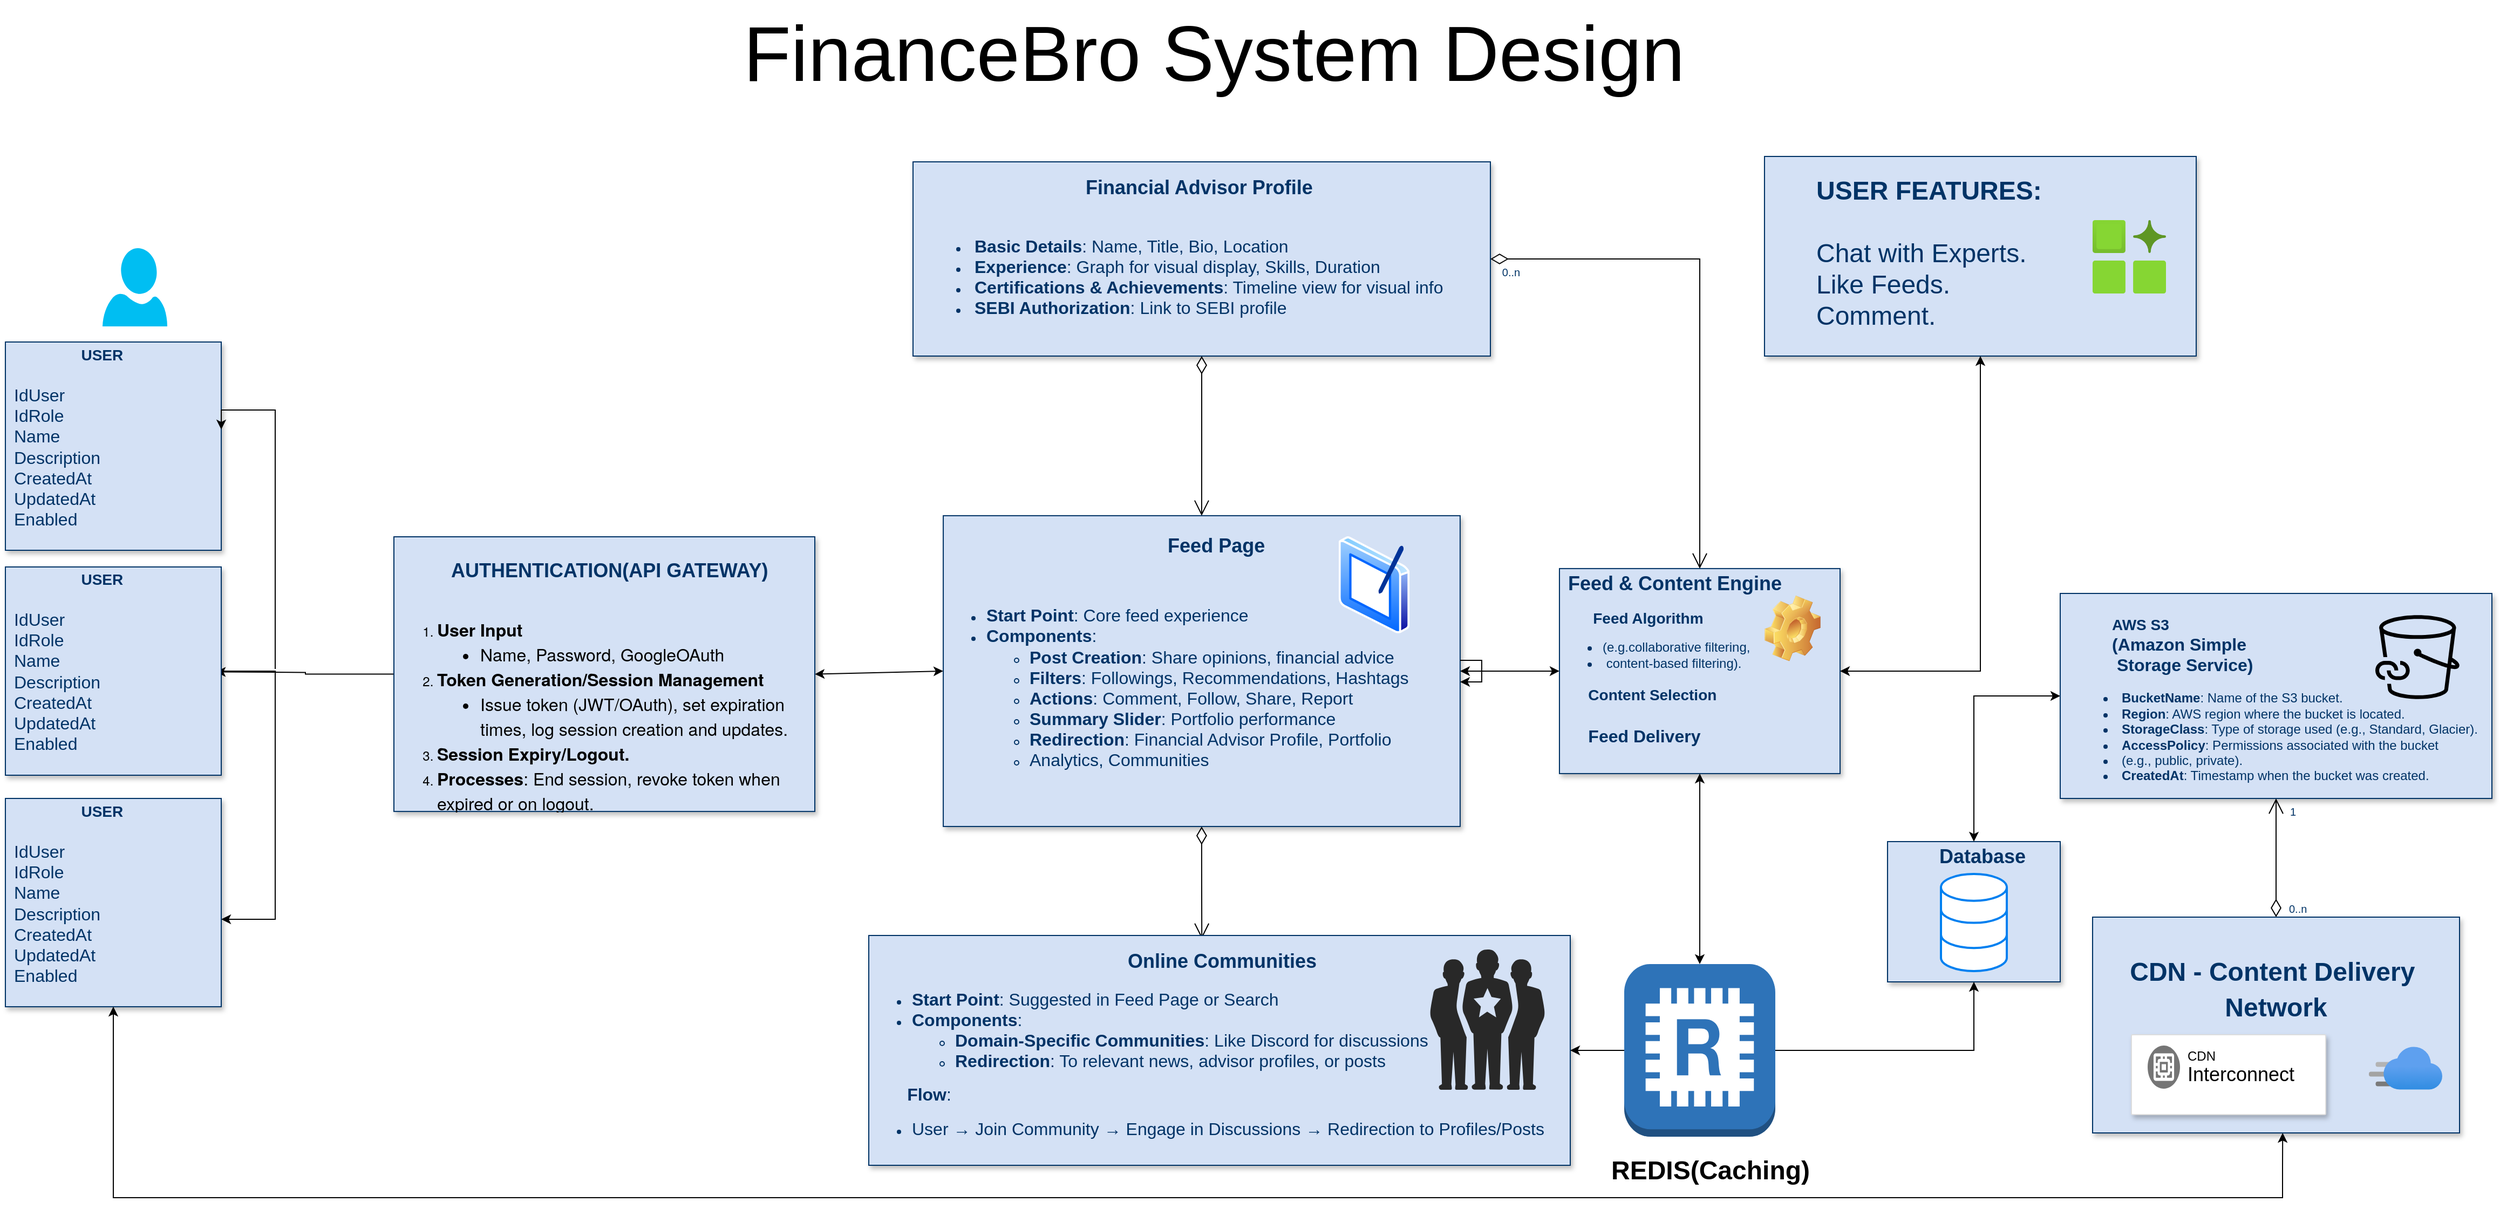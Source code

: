 <mxfile version="24.7.16">
  <diagram name="Page-1" id="efa7a0a1-bf9b-a30e-e6df-94a7791c09e9">
    <mxGraphModel dx="3219" dy="1167" grid="1" gridSize="10" guides="1" tooltips="1" connect="1" arrows="1" fold="1" page="1" pageScale="1" pageWidth="826" pageHeight="1169" background="#FFFFFF" math="0" shadow="0">
      <root>
        <mxCell id="0" />
        <mxCell id="1" parent="0" />
        <mxCell id="23" value="&lt;p style=&quot;margin: 0px; margin-top: 4px; text-align: center; text-decoration: underline;&quot;&gt;&lt;/p&gt;&lt;h3&gt;&lt;strong&gt;&lt;font style=&quot;font-size: 18px;&quot;&gt;&lt;span style=&quot;white-space: pre;&quot;&gt;&#x9;&lt;/span&gt;&lt;span style=&quot;white-space: pre;&quot;&gt;&#x9;&lt;/span&gt;&lt;span style=&quot;white-space: pre;&quot;&gt;&#x9;&lt;/span&gt;&lt;span style=&quot;white-space: pre;&quot;&gt;&#x9;&lt;/span&gt;Financial Advisor Profile&lt;/font&gt;&lt;/strong&gt;&lt;/h3&gt;&lt;p style=&quot;margin: 0px; margin-left: 8px;&quot;&gt;&lt;font size=&quot;3&quot;&gt;&lt;span style=&quot;white-space: pre;&quot;&gt;&#x9;&lt;/span&gt;&lt;br&gt;&lt;/font&gt;&lt;/p&gt;&lt;blockquote style=&quot;margin: 0 0 0 40px; border: none; padding: 0px;&quot;&gt;&lt;li&gt;&lt;font size=&quot;3&quot; style=&quot;&quot;&gt;&lt;strong style=&quot;&quot;&gt;Basic Details&lt;/strong&gt;: Name, Title, Bio, Location&lt;/font&gt;&lt;/li&gt;&lt;li&gt;&lt;font size=&quot;3&quot;&gt;&lt;strong&gt;Experience&lt;/strong&gt;: Graph for visual display, Skills, Duration&lt;/font&gt;&lt;/li&gt;&lt;li&gt;&lt;font size=&quot;3&quot;&gt;&lt;strong&gt;Certifications &amp;amp; Achievements&lt;/strong&gt;: Timeline view for visual info&lt;/font&gt;&lt;/li&gt;&lt;li&gt;&lt;font size=&quot;3&quot;&gt;&lt;strong&gt;SEBI Authorization&lt;/strong&gt;: Link to SEBI profile&lt;/font&gt;&lt;/li&gt;&lt;/blockquote&gt;" style="verticalAlign=top;align=left;overflow=fill;fontSize=12;fontFamily=Helvetica;html=1;strokeColor=#003366;shadow=1;fillColor=#D4E1F5;fontColor=#003366;movable=0;resizable=0;rotatable=0;deletable=0;editable=0;locked=1;connectable=0;" parent="1" vertex="1">
          <mxGeometry x="291" y="160" width="535" height="180" as="geometry" />
        </mxCell>
        <mxCell id="oC0wFiGyRF026IoA_8Jc-117" value="" style="edgeStyle=orthogonalEdgeStyle;rounded=0;orthogonalLoop=1;jettySize=auto;html=1;" edge="1" parent="1">
          <mxGeometry relative="1" as="geometry">
            <mxPoint x="-350" y="632" as="sourcePoint" />
            <mxPoint x="-350" y="862" as="targetPoint" />
            <Array as="points">
              <mxPoint x="-300" y="631.96" />
              <mxPoint x="-300" y="861.96" />
            </Array>
          </mxGeometry>
        </mxCell>
        <mxCell id="oC0wFiGyRF026IoA_8Jc-130" value="" style="edgeStyle=orthogonalEdgeStyle;rounded=0;orthogonalLoop=1;jettySize=auto;html=1;" edge="1" parent="1" source="28">
          <mxGeometry relative="1" as="geometry">
            <mxPoint x="-355" y="632.72" as="targetPoint" />
          </mxGeometry>
        </mxCell>
        <mxCell id="45" value="" style="endArrow=open;endSize=12;startArrow=diamondThin;startSize=14;startFill=0;edgeStyle=orthogonalEdgeStyle;rounded=0;entryX=0.5;entryY=0;entryDx=0;entryDy=0;" parent="1" source="23" target="22" edge="1">
          <mxGeometry x="519.36" y="180" as="geometry">
            <mxPoint x="519.36" y="180" as="sourcePoint" />
            <mxPoint x="1040" y="490" as="targetPoint" />
            <Array as="points">
              <mxPoint x="1020" y="250" />
            </Array>
          </mxGeometry>
        </mxCell>
        <mxCell id="46" value="0..n" style="resizable=0;align=left;verticalAlign=top;labelBackgroundColor=#ffffff;fontSize=10;strokeColor=#003366;shadow=1;fillColor=#D4E1F5;fontColor=#003366" parent="45" connectable="0" vertex="1">
          <mxGeometry x="-1" relative="1" as="geometry">
            <mxPoint x="8.92" as="offset" />
          </mxGeometry>
        </mxCell>
        <mxCell id="51" value="" style="endArrow=open;endSize=12;startArrow=diamondThin;startSize=14;startFill=0;edgeStyle=orthogonalEdgeStyle" parent="1" source="23" target="29" edge="1">
          <mxGeometry x="389.36" y="350" as="geometry">
            <mxPoint x="389.36" y="350" as="sourcePoint" />
            <mxPoint x="549.36" y="350" as="targetPoint" />
          </mxGeometry>
        </mxCell>
        <mxCell id="63" value="" style="endArrow=open;endSize=12;startArrow=diamondThin;startSize=14;startFill=0;edgeStyle=orthogonalEdgeStyle;" parent="1" source="29" edge="1">
          <mxGeometry x="479.36" y="790" as="geometry">
            <mxPoint x="560" y="780" as="sourcePoint" />
            <mxPoint x="558.6" y="880.0" as="targetPoint" />
            <Array as="points">
              <mxPoint x="559" y="820" />
              <mxPoint x="559" y="820" />
            </Array>
          </mxGeometry>
        </mxCell>
        <mxCell id="64" value="0..n" style="resizable=0;align=left;verticalAlign=top;labelBackgroundColor=#ffffff;fontSize=10;strokeColor=#003366;shadow=1;fillColor=#D4E1F5;fontColor=#003366" parent="63" connectable="0" vertex="1">
          <mxGeometry x="-1" relative="1" as="geometry">
            <mxPoint x="-30" y="-97.5" as="offset" />
          </mxGeometry>
        </mxCell>
        <mxCell id="81" value="" style="endArrow=open;endSize=12;startArrow=diamondThin;startSize=14;startFill=0;edgeStyle=orthogonalEdgeStyle;exitX=0.5;exitY=0;exitDx=0;exitDy=0;entryX=0.5;entryY=1;entryDx=0;entryDy=0;" parent="1" source="27" target="35" edge="1">
          <mxGeometry x="1119.36" y="540" as="geometry">
            <mxPoint x="1470" y="860" as="sourcePoint" />
            <mxPoint x="1460" y="90" as="targetPoint" />
            <Array as="points" />
          </mxGeometry>
        </mxCell>
        <mxCell id="82" value="0..n" style="resizable=0;align=left;verticalAlign=top;labelBackgroundColor=#ffffff;fontSize=10;strokeColor=#003366;shadow=1;fillColor=#D4E1F5;fontColor=#003366" parent="81" connectable="0" vertex="1">
          <mxGeometry x="-1" relative="1" as="geometry">
            <mxPoint x="10" y="-20" as="offset" />
          </mxGeometry>
        </mxCell>
        <mxCell id="83" value="1" style="resizable=0;align=right;verticalAlign=top;labelBackgroundColor=#ffffff;fontSize=10;strokeColor=#003366;shadow=1;fillColor=#D4E1F5;fontColor=#003366" parent="81" connectable="0" vertex="1">
          <mxGeometry x="1" relative="1" as="geometry">
            <mxPoint x="20" as="offset" />
          </mxGeometry>
        </mxCell>
        <mxCell id="oC0wFiGyRF026IoA_8Jc-119" value="&lt;p style=&quot;margin: 0px; margin-top: 4px; text-align: center; text-decoration: underline;&quot;&gt;&lt;/p&gt;&lt;p style=&quot;margin: 0px; margin-left: 8px;&quot;&gt;&lt;b&gt;&lt;font style=&quot;font-size: 14px;&quot;&gt;&amp;nbsp; &amp;nbsp; &amp;nbsp; &amp;nbsp; &amp;nbsp; &amp;nbsp; &amp;nbsp; &amp;nbsp; USER&lt;/font&gt;&lt;/b&gt;&lt;/p&gt;&lt;p style=&quot;margin: 0px; margin-left: 8px;&quot;&gt;&lt;font size=&quot;3&quot;&gt;&lt;br&gt;&lt;/font&gt;&lt;/p&gt;&lt;p style=&quot;margin: 0px; margin-left: 8px;&quot;&gt;&lt;font size=&quot;3&quot;&gt;IdUser&lt;/font&gt;&lt;/p&gt;&lt;p style=&quot;margin: 0px; margin-left: 8px;&quot;&gt;&lt;font size=&quot;3&quot;&gt;IdRole&lt;/font&gt;&lt;/p&gt;&lt;p style=&quot;margin: 0px; margin-left: 8px;&quot;&gt;&lt;font size=&quot;3&quot;&gt;Name&lt;/font&gt;&lt;/p&gt;&lt;p style=&quot;margin: 0px; margin-left: 8px;&quot;&gt;&lt;font size=&quot;3&quot;&gt;Description&lt;/font&gt;&lt;/p&gt;&lt;p style=&quot;margin: 0px; margin-left: 8px;&quot;&gt;&lt;font size=&quot;3&quot;&gt;CreatedAt&lt;/font&gt;&lt;/p&gt;&lt;p style=&quot;margin: 0px; margin-left: 8px;&quot;&gt;&lt;font size=&quot;3&quot;&gt;UpdatedAt&lt;/font&gt;&lt;/p&gt;&lt;p style=&quot;margin: 0px; margin-left: 8px;&quot;&gt;&lt;font size=&quot;3&quot;&gt;Enabled&lt;/font&gt;&lt;/p&gt;" style="verticalAlign=top;align=left;overflow=fill;fontSize=12;fontFamily=Helvetica;html=1;strokeColor=#003366;shadow=1;fillColor=#D4E1F5;fontColor=#003366;movable=0;resizable=0;rotatable=0;deletable=0;editable=0;locked=1;connectable=0;" vertex="1" parent="1">
          <mxGeometry x="-550" y="326.96" width="200" height="193.04" as="geometry" />
        </mxCell>
        <mxCell id="oC0wFiGyRF026IoA_8Jc-123" value="" style="edgeStyle=orthogonalEdgeStyle;rounded=0;orthogonalLoop=1;jettySize=auto;html=1;entryX=1;entryY=0.42;entryDx=0;entryDy=0;entryPerimeter=0;" edge="1" parent="1" target="oC0wFiGyRF026IoA_8Jc-119">
          <mxGeometry relative="1" as="geometry">
            <mxPoint x="-300" y="630" as="sourcePoint" />
            <mxPoint x="-250" y="390" as="targetPoint" />
            <Array as="points">
              <mxPoint x="-300" y="390" />
            </Array>
          </mxGeometry>
        </mxCell>
        <mxCell id="oC0wFiGyRF026IoA_8Jc-132" value="" style="verticalLabelPosition=bottom;html=1;verticalAlign=top;align=center;strokeColor=none;fillColor=#00BEF2;shape=mxgraph.azure.user;" vertex="1" parent="1">
          <mxGeometry x="-460" y="240" width="60" height="72.5" as="geometry" />
        </mxCell>
        <mxCell id="oC0wFiGyRF026IoA_8Jc-140" value="" style="shape=image;html=1;verticalAlign=top;verticalLabelPosition=bottom;labelBackgroundColor=#ffffff;imageAspect=0;aspect=fixed;image=https://cdn3.iconfinder.com/data/icons/fintech-icon/128/07_Email_Transfer-128.png" vertex="1" parent="1">
          <mxGeometry x="720" y="160" width="86" height="86" as="geometry" />
        </mxCell>
        <mxCell id="oC0wFiGyRF026IoA_8Jc-142" value="&lt;span style=&quot;font-size: 72px;&quot;&gt;FinanceBro System Design&lt;/span&gt;" style="text;html=1;align=center;verticalAlign=middle;whiteSpace=wrap;rounded=0;" vertex="1" parent="1">
          <mxGeometry x="130" y="10" width="880" height="100" as="geometry" />
        </mxCell>
        <mxCell id="oC0wFiGyRF026IoA_8Jc-146" value="&lt;p style=&quot;margin: 0px; margin-top: 4px; text-align: center; text-decoration: underline;&quot;&gt;&lt;/p&gt;&lt;p style=&quot;margin: 0px; margin-left: 8px;&quot;&gt;&lt;b&gt;&lt;font style=&quot;font-size: 14px;&quot;&gt;&amp;nbsp; &amp;nbsp; &amp;nbsp; &amp;nbsp; &amp;nbsp; &amp;nbsp; &amp;nbsp; &amp;nbsp; USER&lt;/font&gt;&lt;/b&gt;&lt;/p&gt;&lt;p style=&quot;margin: 0px; margin-left: 8px;&quot;&gt;&lt;font size=&quot;3&quot;&gt;&lt;br&gt;&lt;/font&gt;&lt;/p&gt;&lt;p style=&quot;margin: 0px; margin-left: 8px;&quot;&gt;&lt;font size=&quot;3&quot;&gt;IdUser&lt;/font&gt;&lt;/p&gt;&lt;p style=&quot;margin: 0px; margin-left: 8px;&quot;&gt;&lt;font size=&quot;3&quot;&gt;IdRole&lt;/font&gt;&lt;/p&gt;&lt;p style=&quot;margin: 0px; margin-left: 8px;&quot;&gt;&lt;font size=&quot;3&quot;&gt;Name&lt;/font&gt;&lt;/p&gt;&lt;p style=&quot;margin: 0px; margin-left: 8px;&quot;&gt;&lt;font size=&quot;3&quot;&gt;Description&lt;/font&gt;&lt;/p&gt;&lt;p style=&quot;margin: 0px; margin-left: 8px;&quot;&gt;&lt;font size=&quot;3&quot;&gt;CreatedAt&lt;/font&gt;&lt;/p&gt;&lt;p style=&quot;margin: 0px; margin-left: 8px;&quot;&gt;&lt;font size=&quot;3&quot;&gt;UpdatedAt&lt;/font&gt;&lt;/p&gt;&lt;p style=&quot;margin: 0px; margin-left: 8px;&quot;&gt;&lt;font size=&quot;3&quot;&gt;Enabled&lt;/font&gt;&lt;/p&gt;" style="verticalAlign=top;align=left;overflow=fill;fontSize=12;fontFamily=Helvetica;html=1;strokeColor=#003366;shadow=1;fillColor=#D4E1F5;fontColor=#003366;movable=0;resizable=0;rotatable=0;deletable=0;editable=0;locked=1;connectable=0;" vertex="1" parent="1">
          <mxGeometry x="-550" y="535.44" width="200" height="193.04" as="geometry" />
        </mxCell>
        <mxCell id="oC0wFiGyRF026IoA_8Jc-147" value="&lt;p style=&quot;margin: 0px; margin-top: 4px; text-align: center; text-decoration: underline;&quot;&gt;&lt;/p&gt;&lt;p style=&quot;margin: 0px; margin-left: 8px;&quot;&gt;&lt;b&gt;&lt;font style=&quot;font-size: 14px;&quot;&gt;&amp;nbsp; &amp;nbsp; &amp;nbsp; &amp;nbsp; &amp;nbsp; &amp;nbsp; &amp;nbsp; &amp;nbsp; USER&lt;/font&gt;&lt;/b&gt;&lt;/p&gt;&lt;p style=&quot;margin: 0px; margin-left: 8px;&quot;&gt;&lt;font size=&quot;3&quot;&gt;&lt;br&gt;&lt;/font&gt;&lt;/p&gt;&lt;p style=&quot;margin: 0px; margin-left: 8px;&quot;&gt;&lt;font size=&quot;3&quot;&gt;IdUser&lt;/font&gt;&lt;/p&gt;&lt;p style=&quot;margin: 0px; margin-left: 8px;&quot;&gt;&lt;font size=&quot;3&quot;&gt;IdRole&lt;/font&gt;&lt;/p&gt;&lt;p style=&quot;margin: 0px; margin-left: 8px;&quot;&gt;&lt;font size=&quot;3&quot;&gt;Name&lt;/font&gt;&lt;/p&gt;&lt;p style=&quot;margin: 0px; margin-left: 8px;&quot;&gt;&lt;font size=&quot;3&quot;&gt;Description&lt;/font&gt;&lt;/p&gt;&lt;p style=&quot;margin: 0px; margin-left: 8px;&quot;&gt;&lt;font size=&quot;3&quot;&gt;CreatedAt&lt;/font&gt;&lt;/p&gt;&lt;p style=&quot;margin: 0px; margin-left: 8px;&quot;&gt;&lt;font size=&quot;3&quot;&gt;UpdatedAt&lt;/font&gt;&lt;/p&gt;&lt;p style=&quot;margin: 0px; margin-left: 8px;&quot;&gt;&lt;font size=&quot;3&quot;&gt;Enabled&lt;/font&gt;&lt;/p&gt;" style="verticalAlign=top;align=left;overflow=fill;fontSize=12;fontFamily=Helvetica;html=1;strokeColor=#003366;shadow=1;fillColor=#D4E1F5;fontColor=#003366;movable=0;resizable=0;rotatable=0;deletable=0;editable=0;locked=1;connectable=0;" vertex="1" parent="1">
          <mxGeometry x="-550" y="750" width="200" height="193.04" as="geometry" />
        </mxCell>
        <mxCell id="oC0wFiGyRF026IoA_8Jc-149" value="" style="endArrow=classic;startArrow=classic;html=1;rounded=0;entryX=0.518;entryY=1;entryDx=0;entryDy=0;exitX=0.5;exitY=1;exitDx=0;exitDy=0;entryPerimeter=0;" edge="1" parent="1" source="oC0wFiGyRF026IoA_8Jc-147" target="27">
          <mxGeometry width="50" height="50" relative="1" as="geometry">
            <mxPoint x="430" y="670" as="sourcePoint" />
            <mxPoint x="1440" y="1150" as="targetPoint" />
            <Array as="points">
              <mxPoint x="-450" y="1120" />
              <mxPoint x="20" y="1120" />
              <mxPoint x="510" y="1120" />
              <mxPoint x="1460" y="1120" />
              <mxPoint x="1560" y="1120" />
              <mxPoint x="1560" y="1090" />
            </Array>
          </mxGeometry>
        </mxCell>
        <mxCell id="oC0wFiGyRF026IoA_8Jc-155" value="" style="group;movable=1;resizable=1;rotatable=1;deletable=1;editable=1;locked=0;connectable=1;" vertex="1" connectable="0" parent="1">
          <mxGeometry x="1194.0" y="790.0" width="160" height="130" as="geometry" />
        </mxCell>
        <mxCell id="30" value="&lt;p style=&quot;margin: 0px; margin-top: 4px; text-align: center; text-decoration: underline;&quot;&gt;&lt;/p&gt;&lt;p style=&quot;margin: 0px; margin-left: 8px;&quot;&gt;&lt;b&gt;&lt;font style=&quot;font-size: 18px;&quot;&gt;&lt;span style=&quot;white-space: pre;&quot;&gt;&#x9;&lt;/span&gt;Database&lt;/font&gt;&lt;/b&gt;&lt;/p&gt;&lt;p style=&quot;margin: 0px; margin-left: 8px;&quot;&gt;&lt;font size=&quot;3&quot;&gt;&lt;br&gt;&lt;/font&gt;&lt;/p&gt;" style="verticalAlign=top;align=left;overflow=fill;fontSize=12;fontFamily=Helvetica;html=1;strokeColor=#003366;shadow=1;fillColor=#D4E1F5;fontColor=#003366" parent="oC0wFiGyRF026IoA_8Jc-155" vertex="1">
          <mxGeometry width="160" height="130" as="geometry" />
        </mxCell>
        <mxCell id="oC0wFiGyRF026IoA_8Jc-154" value="" style="html=1;verticalLabelPosition=bottom;align=center;labelBackgroundColor=#ffffff;verticalAlign=top;strokeWidth=2;strokeColor=#0080F0;shadow=0;dashed=0;shape=mxgraph.ios7.icons.data;" vertex="1" parent="oC0wFiGyRF026IoA_8Jc-155">
          <mxGeometry x="49.5" y="30.0" width="61" height="90" as="geometry" />
        </mxCell>
        <mxCell id="oC0wFiGyRF026IoA_8Jc-159" value="" style="endArrow=classic;startArrow=classic;html=1;rounded=0;entryX=0;entryY=0.5;entryDx=0;entryDy=0;exitX=1;exitY=0.5;exitDx=0;exitDy=0;" edge="1" parent="1" source="29" target="22">
          <mxGeometry width="50" height="50" relative="1" as="geometry">
            <mxPoint x="510" y="790" as="sourcePoint" />
            <mxPoint x="560" y="740" as="targetPoint" />
          </mxGeometry>
        </mxCell>
        <mxCell id="oC0wFiGyRF026IoA_8Jc-160" value="" style="group;movable=1;resizable=1;rotatable=1;deletable=1;editable=1;locked=0;connectable=1;" vertex="1" connectable="0" parent="1">
          <mxGeometry x="319.04" y="487.94" width="478.92" height="288.04" as="geometry" />
        </mxCell>
        <mxCell id="29" value="&lt;p style=&quot;margin: 0px; margin-top: 4px; text-align: center; text-decoration: underline;&quot;&gt;&lt;/p&gt;&lt;p style=&quot;margin: 0px; margin-left: 8px;&quot;&gt;&lt;strong style=&quot;background-color: initial;&quot;&gt;&lt;br&gt;&lt;/strong&gt;&lt;/p&gt;&lt;p style=&quot;margin: 0px; margin-left: 8px;&quot;&gt;&lt;font style=&quot;font-size: 18px;&quot;&gt;&lt;strong style=&quot;background-color: initial;&quot;&gt;&lt;span style=&quot;white-space: pre;&quot;&gt;&#x9;&lt;/span&gt;&lt;span style=&quot;white-space: pre;&quot;&gt;&#x9;&lt;/span&gt;&lt;span style=&quot;white-space: pre;&quot;&gt;&#x9;&lt;/span&gt;&lt;span style=&quot;white-space: pre;&quot;&gt;&#x9;&lt;/span&gt;&lt;span style=&quot;white-space: pre;&quot;&gt;&#x9;&lt;/span&gt;&lt;font style=&quot;&quot;&gt;Feed &lt;font style=&quot;&quot;&gt;Page&lt;/font&gt;&lt;/font&gt;&lt;/strong&gt;&lt;br&gt;&lt;/font&gt;&lt;/p&gt;&lt;p style=&quot;margin: 0px; margin-left: 8px;&quot;&gt;&lt;strong style=&quot;background-color: initial;&quot;&gt;&lt;font style=&quot;font-size: 14px;&quot;&gt;&lt;br&gt;&lt;/font&gt;&lt;/strong&gt;&lt;/p&gt;&lt;p style=&quot;margin: 0px; margin-left: 8px;&quot;&gt;&lt;br&gt;&lt;/p&gt;&lt;ul&gt;&lt;li&gt;&lt;font size=&quot;3&quot;&gt;&lt;strong&gt;Start Point&lt;/strong&gt;: Core feed experience&lt;/font&gt;&lt;/li&gt;&lt;li&gt;&lt;font size=&quot;3&quot;&gt;&lt;strong&gt;Components&lt;/strong&gt;:&lt;/font&gt;&lt;ul&gt;&lt;li&gt;&lt;font size=&quot;3&quot;&gt;&lt;strong&gt;Post Creation&lt;/strong&gt;: Share opinions, financial advice&lt;/font&gt;&lt;/li&gt;&lt;li&gt;&lt;font size=&quot;3&quot;&gt;&lt;strong&gt;Filters&lt;/strong&gt;: Followings, Recommendations, Hashtags&lt;/font&gt;&lt;/li&gt;&lt;li&gt;&lt;font size=&quot;3&quot;&gt;&lt;strong&gt;Actions&lt;/strong&gt;: Comment, Follow, Share, Report&lt;/font&gt;&lt;/li&gt;&lt;li&gt;&lt;font size=&quot;3&quot;&gt;&lt;strong&gt;Summary Slider&lt;/strong&gt;: Portfolio performance&lt;/font&gt;&lt;/li&gt;&lt;li&gt;&lt;font size=&quot;3&quot;&gt;&lt;strong&gt;Redirection&lt;/strong&gt;: Financial Advisor Profile, Portfolio&amp;nbsp;&lt;/font&gt;&lt;/li&gt;&lt;li&gt;&lt;font size=&quot;3&quot;&gt;Analytics, Communities&lt;/font&gt;&lt;/li&gt;&lt;/ul&gt;&lt;/li&gt;&lt;/ul&gt;" style="verticalAlign=top;align=left;overflow=fill;fontSize=12;fontFamily=Helvetica;html=1;strokeColor=#003366;shadow=1;fillColor=#D4E1F5;fontColor=#003366" parent="oC0wFiGyRF026IoA_8Jc-160" vertex="1">
          <mxGeometry width="478.92" height="288.04" as="geometry" />
        </mxCell>
        <mxCell id="oC0wFiGyRF026IoA_8Jc-137" value="" style="image;aspect=fixed;perimeter=ellipsePerimeter;html=1;align=center;shadow=0;dashed=0;spacingTop=3;image=img/lib/active_directory/tablet_pc.svg;" vertex="1" parent="oC0wFiGyRF026IoA_8Jc-160">
          <mxGeometry x="366.34" y="19.02" width="65.7" height="90" as="geometry" />
        </mxCell>
        <mxCell id="oC0wFiGyRF026IoA_8Jc-194" style="edgeStyle=orthogonalEdgeStyle;rounded=0;orthogonalLoop=1;jettySize=auto;html=1;" edge="1" parent="oC0wFiGyRF026IoA_8Jc-160" source="29" target="29">
          <mxGeometry relative="1" as="geometry" />
        </mxCell>
        <mxCell id="oC0wFiGyRF026IoA_8Jc-163" value="" style="endArrow=classic;startArrow=classic;html=1;rounded=0;entryX=0;entryY=0.5;entryDx=0;entryDy=0;exitX=0.5;exitY=0;exitDx=0;exitDy=0;" edge="1" parent="1" source="30" target="35">
          <mxGeometry width="50" height="50" relative="1" as="geometry">
            <mxPoint x="880" y="710" as="sourcePoint" />
            <mxPoint x="930" y="660" as="targetPoint" />
            <Array as="points">
              <mxPoint x="1274" y="655" />
            </Array>
          </mxGeometry>
        </mxCell>
        <mxCell id="oC0wFiGyRF026IoA_8Jc-164" value="" style="group;movable=1;resizable=1;rotatable=1;deletable=1;editable=1;locked=0;connectable=1;" vertex="1" connectable="0" parent="1">
          <mxGeometry x="1354" y="560" width="400" height="190" as="geometry" />
        </mxCell>
        <mxCell id="35" value="&lt;p style=&quot;margin: 0px; margin-top: 4px; text-align: center; text-decoration: underline;&quot;&gt;&lt;/p&gt;&lt;blockquote style=&quot;margin: 0 0 0 40px; border: none; padding: 0px;&quot;&gt;&lt;p style=&quot;margin: 0px; margin-left: 8px;&quot;&gt;&lt;span style=&quot;background-color: initial;&quot;&gt;&lt;font style=&quot;font-size: 14px;&quot;&gt;&lt;b&gt;&lt;br&gt;&lt;/b&gt;&lt;/font&gt;&lt;/span&gt;&lt;/p&gt;&lt;p style=&quot;margin: 0px; margin-left: 8px;&quot;&gt;&lt;span style=&quot;background-color: initial;&quot;&gt;&lt;font style=&quot;font-size: 14px;&quot;&gt;&lt;b&gt;AWS S3&amp;nbsp;&lt;/b&gt;&lt;/font&gt;&lt;/span&gt;&lt;/p&gt;&lt;p style=&quot;margin: 0px; margin-left: 8px;&quot;&gt;&lt;span style=&quot;background-color: initial;&quot;&gt;&lt;font size=&quot;3&quot;&gt;&lt;b&gt;(Amazon Simple&lt;/b&gt;&lt;/font&gt;&lt;/span&gt;&lt;/p&gt;&lt;p style=&quot;margin: 0px; margin-left: 8px;&quot;&gt;&lt;span style=&quot;background-color: initial;&quot;&gt;&lt;font size=&quot;3&quot;&gt;&lt;b&gt;&amp;nbsp;Storage Service)&lt;/b&gt;&lt;/font&gt;&lt;/span&gt;&lt;/p&gt;&lt;p style=&quot;margin: 0px; margin-left: 8px;&quot;&gt;&lt;br&gt;&lt;/p&gt;&lt;li&gt;&lt;strong&gt;BucketName&lt;/strong&gt;: Name of the S3 bucket.&lt;/li&gt;&lt;li&gt;&lt;strong&gt;Region&lt;/strong&gt;: AWS region where the bucket is located.&lt;/li&gt;&lt;li&gt;&lt;strong&gt;StorageClass&lt;/strong&gt;: Type of storage used (e.g., Standard, Glacier).&lt;/li&gt;&lt;li&gt;&lt;strong&gt;AccessPolicy&lt;/strong&gt;: Permissions associated with the bucket&amp;nbsp;&lt;/li&gt;&lt;li&gt;(e.g., public, private).&lt;/li&gt;&lt;li&gt;&lt;strong&gt;CreatedAt&lt;/strong&gt;: Timestamp when the bucket was created.&lt;/li&gt;&lt;/blockquote&gt;" style="verticalAlign=top;align=left;overflow=fill;fontSize=12;fontFamily=Helvetica;html=1;strokeColor=#003366;shadow=1;fillColor=#D4E1F5;fontColor=#003366;movable=1;resizable=1;rotatable=1;deletable=1;editable=1;locked=0;connectable=1;" parent="oC0wFiGyRF026IoA_8Jc-164" vertex="1">
          <mxGeometry width="400" height="190" as="geometry" />
        </mxCell>
        <mxCell id="oC0wFiGyRF026IoA_8Jc-153" value="" style="sketch=0;outlineConnect=0;fontColor=#232F3E;gradientColor=none;fillColor=#000000;strokeColor=none;dashed=0;verticalLabelPosition=bottom;verticalAlign=top;align=center;html=1;fontSize=12;fontStyle=0;aspect=fixed;pointerEvents=1;shape=mxgraph.aws4.file_cache_s3_linked_datasets;" vertex="1" parent="oC0wFiGyRF026IoA_8Jc-164">
          <mxGeometry x="292" y="20" width="78" height="78" as="geometry" />
        </mxCell>
        <mxCell id="oC0wFiGyRF026IoA_8Jc-165" value="" style="group;movable=1;resizable=1;rotatable=1;deletable=1;editable=1;locked=0;connectable=1;" vertex="1" connectable="0" parent="1">
          <mxGeometry x="890" y="536.96" width="260" height="190" as="geometry" />
        </mxCell>
        <mxCell id="22" value="&lt;p style=&quot;margin: 0px; margin-top: 4px; text-align: center; text-decoration: underline;&quot;&gt;&lt;/p&gt;&lt;p style=&quot;margin: 0px; margin-left: 8px;&quot;&gt;&lt;span style=&quot;background-color: initial;&quot;&gt;&lt;b&gt;&lt;font style=&quot;font-size: 18px;&quot;&gt;Feed &amp;amp; Content Engine&lt;/font&gt;&lt;/b&gt;&lt;/span&gt;&lt;/p&gt;&lt;p&gt;&lt;strong&gt;&lt;font style=&quot;font-size: 14px;&quot;&gt;&lt;span style=&quot;white-space: pre;&quot;&gt;&#x9;&lt;/span&gt;Feed Algorithm&lt;/font&gt;&lt;/strong&gt;&lt;/p&gt;&lt;ul&gt;&lt;li&gt;(e.g.collaborative filtering,&lt;/li&gt;&lt;li&gt;&amp;nbsp;content-based filtering).&lt;/li&gt;&lt;/ul&gt;&lt;div&gt;&lt;b&gt;&lt;font style=&quot;&quot;&gt;&lt;span style=&quot;font-size: 12px; white-space: pre;&quot;&gt;&#x9;&lt;/span&gt;&lt;span style=&quot;background-color: initial;&quot;&gt;&lt;font style=&quot;font-size: 14px;&quot;&gt;Content Selection&lt;/font&gt;&lt;/span&gt;&lt;/font&gt;&lt;/b&gt;&lt;font size=&quot;3&quot;&gt;&lt;br&gt;&lt;/font&gt;&lt;/div&gt;&lt;div&gt;&lt;font size=&quot;3&quot;&gt;&lt;b&gt;&lt;font style=&quot;&quot;&gt;&lt;span style=&quot;background-color: initial;&quot;&gt;&lt;span style=&quot;white-space: pre;&quot;&gt;&#x9;&lt;/span&gt;&lt;br&gt;&lt;/span&gt;&lt;/font&gt;&lt;/b&gt;&lt;span style=&quot;background-color: initial;&quot;&gt;&lt;b&gt;&amp;nbsp; &amp;nbsp; &amp;nbsp; Feed Delivery&lt;/b&gt;&lt;/span&gt;&lt;/font&gt;&lt;/div&gt;&lt;div&gt;&lt;b&gt;&lt;font style=&quot;font-size: 12px;&quot;&gt;&lt;span style=&quot;background-color: initial;&quot;&gt;&lt;br&gt;&lt;/span&gt;&lt;/font&gt;&lt;/b&gt;&lt;/div&gt;" style="verticalAlign=top;align=left;overflow=fill;fontSize=12;fontFamily=Helvetica;html=1;strokeColor=#003366;shadow=1;fillColor=#D4E1F5;fontColor=#003366" parent="oC0wFiGyRF026IoA_8Jc-165" vertex="1">
          <mxGeometry width="260" height="190" as="geometry" />
        </mxCell>
        <mxCell id="oC0wFiGyRF026IoA_8Jc-161" value="" style="shape=image;html=1;verticalLabelPosition=bottom;verticalAlign=top;imageAspect=1;aspect=fixed;image=img/clipart/Gear_128x128.png" vertex="1" parent="oC0wFiGyRF026IoA_8Jc-165">
          <mxGeometry x="190" y="25" width="52" height="61" as="geometry" />
        </mxCell>
        <mxCell id="oC0wFiGyRF026IoA_8Jc-166" value="" style="group;movable=1;resizable=1;rotatable=1;deletable=1;editable=1;locked=0;connectable=1;" vertex="1" connectable="0" parent="1">
          <mxGeometry x="250" y="877" width="650" height="213" as="geometry" />
        </mxCell>
        <mxCell id="32" value="&lt;h3&gt;&lt;strong&gt;&lt;font style=&quot;font-size: 18px;&quot;&gt;&lt;span style=&quot;white-space: pre;&quot;&gt;&lt;span style=&quot;white-space: pre;&quot;&gt;&#x9;&lt;/span&gt;&#x9;&lt;/span&gt;&lt;span style=&quot;white-space: pre;&quot;&gt;&#x9;&lt;/span&gt;&lt;span style=&quot;white-space: pre;&quot;&gt;&#x9;&lt;span style=&quot;white-space: pre;&quot;&gt;&#x9;&lt;/span&gt;&lt;span style=&quot;white-space: pre;&quot;&gt;&#x9;&lt;/span&gt;&lt;/span&gt;Online Communities&lt;/font&gt;&lt;/strong&gt;&lt;/h3&gt;&lt;ul&gt;&lt;li&gt;&lt;font size=&quot;3&quot; style=&quot;&quot;&gt;&lt;strong&gt;Start Point&lt;/strong&gt;: Suggested in Feed Page or Search&lt;/font&gt;&lt;/li&gt;&lt;li&gt;&lt;font size=&quot;3&quot;&gt;&lt;strong&gt;Components&lt;/strong&gt;:&lt;/font&gt;&lt;ul&gt;&lt;li&gt;&lt;font size=&quot;3&quot;&gt;&lt;strong&gt;Domain-Specific Communities&lt;/strong&gt;: Like Discord for discussions&lt;/font&gt;&lt;/li&gt;&lt;li&gt;&lt;font size=&quot;3&quot;&gt;&lt;strong&gt;Redirection&lt;/strong&gt;: To relevant news, advisor profiles, or posts&lt;/font&gt;&lt;/li&gt;&lt;/ul&gt;&lt;/li&gt;&lt;/ul&gt;&lt;p&gt;&lt;font size=&quot;3&quot;&gt;&lt;strong&gt;&lt;span style=&quot;white-space: pre;&quot;&gt;&#x9;&lt;/span&gt;Flow&lt;/strong&gt;:&lt;/font&gt;&lt;/p&gt;&lt;ul&gt;&lt;li&gt;&lt;font size=&quot;3&quot;&gt;User → Join Community → Engage in Discussions → Redirection to Profiles/Posts&lt;/font&gt;&lt;/li&gt;&lt;/ul&gt;" style="verticalAlign=top;align=left;overflow=fill;fontSize=12;fontFamily=Helvetica;html=1;strokeColor=#003366;shadow=1;fillColor=#D4E1F5;fontColor=#003366" parent="oC0wFiGyRF026IoA_8Jc-166" vertex="1">
          <mxGeometry width="650" height="213" as="geometry" />
        </mxCell>
        <mxCell id="oC0wFiGyRF026IoA_8Jc-151" value="" style="verticalLabelPosition=bottom;sketch=0;html=1;fillColor=#282828;strokeColor=none;verticalAlign=top;pointerEvents=1;align=center;shape=mxgraph.cisco_safe.people_places_things_icons.icon1;" vertex="1" parent="oC0wFiGyRF026IoA_8Jc-166">
          <mxGeometry x="520" y="13" width="106.5" height="130" as="geometry" />
        </mxCell>
        <mxCell id="oC0wFiGyRF026IoA_8Jc-167" value="" style="group;movable=0;resizable=0;rotatable=0;deletable=0;editable=0;locked=1;connectable=0;" vertex="1" connectable="0" parent="1">
          <mxGeometry x="1384" y="860" width="340" height="200" as="geometry" />
        </mxCell>
        <mxCell id="27" value="&lt;p style=&quot;margin: 4px 0px 0px; text-align: center;&quot;&gt;&lt;b style=&quot;&quot;&gt;&lt;font style=&quot;font-size: 24px;&quot;&gt;&lt;br&gt;&lt;/font&gt;&lt;/b&gt;&lt;/p&gt;&lt;p style=&quot;margin: 4px 0px 0px; text-align: center;&quot;&gt;&lt;b&gt;&lt;font style=&quot;font-size: 24px;&quot;&gt;CDN -&amp;nbsp;&lt;/font&gt;&lt;/b&gt;&lt;b style=&quot;background-color: initial;&quot;&gt;&lt;font style=&quot;font-size: 24px;&quot;&gt;Content&amp;nbsp;&lt;/font&gt;&lt;/b&gt;&lt;b style=&quot;background-color: initial;&quot;&gt;&lt;font style=&quot;font-size: 24px;&quot;&gt;Delivery&amp;nbsp;&lt;/font&gt;&lt;/b&gt;&lt;/p&gt;&lt;p style=&quot;margin: 4px 0px 0px; text-align: center;&quot;&gt;&lt;b style=&quot;&quot;&gt;&lt;font style=&quot;font-size: 24px;&quot;&gt;Network&lt;/font&gt;&lt;/b&gt;&lt;/p&gt;" style="verticalAlign=top;align=left;overflow=fill;fontSize=12;fontFamily=Helvetica;html=1;strokeColor=#003366;shadow=1;fillColor=#D4E1F5;fontColor=#003366" parent="oC0wFiGyRF026IoA_8Jc-167" vertex="1">
          <mxGeometry width="340" height="200" as="geometry" />
        </mxCell>
        <mxCell id="oC0wFiGyRF026IoA_8Jc-143" value="" style="strokeColor=#dddddd;shadow=1;strokeWidth=1;rounded=1;absoluteArcSize=1;arcSize=2;" vertex="1" parent="oC0wFiGyRF026IoA_8Jc-167">
          <mxGeometry x="36" y="109" width="180" height="74" as="geometry" />
        </mxCell>
        <mxCell id="oC0wFiGyRF026IoA_8Jc-144" value="CDN&lt;br&gt;&lt;font style=&quot;font-size: 18px;&quot;&gt;Interconnect&lt;/font&gt;" style="sketch=0;dashed=0;connectable=0;html=1;fillColor=#757575;strokeColor=none;shape=mxgraph.gcp2.google_network_edge_cache;part=1;labelPosition=right;verticalLabelPosition=middle;align=left;verticalAlign=middle;spacingLeft=5;fontSize=12;" vertex="1" parent="oC0wFiGyRF026IoA_8Jc-143">
          <mxGeometry y="0.5" width="30" height="40" relative="1" as="geometry">
            <mxPoint x="15" y="-27" as="offset" />
          </mxGeometry>
        </mxCell>
        <mxCell id="oC0wFiGyRF026IoA_8Jc-145" value="" style="image;aspect=fixed;html=1;points=[];align=center;fontSize=12;image=img/lib/azure2/networking/CDN_Profiles.svg;" vertex="1" parent="oC0wFiGyRF026IoA_8Jc-167">
          <mxGeometry x="256" y="120" width="68" height="40" as="geometry" />
        </mxCell>
        <mxCell id="oC0wFiGyRF026IoA_8Jc-173" value="&lt;p style=&quot;margin: 0px; margin-top: 4px; text-align: center; text-decoration: underline;&quot;&gt;&lt;/p&gt;&lt;blockquote style=&quot;margin: 0 0 0 40px; border: none; padding: 0px;&quot;&gt;&lt;p style=&quot;margin: 0px; margin-left: 8px;&quot;&gt;&lt;br&gt;&lt;/p&gt;&lt;p style=&quot;margin: 0px; margin-left: 8px;&quot;&gt;&lt;b&gt;&lt;font style=&quot;font-size: 24px;&quot;&gt;USER FEATURES:&lt;/font&gt;&lt;/b&gt;&lt;/p&gt;&lt;p style=&quot;margin: 0px; margin-left: 8px;&quot;&gt;&lt;b&gt;&lt;font style=&quot;font-size: 24px;&quot;&gt;&lt;br&gt;&lt;/font&gt;&lt;/b&gt;&lt;/p&gt;&lt;p style=&quot;margin: 0px; margin-left: 8px;&quot;&gt;&lt;font style=&quot;font-size: 24px;&quot;&gt;Chat with Experts.&lt;/font&gt;&lt;/p&gt;&lt;p style=&quot;margin: 0px; margin-left: 8px;&quot;&gt;&lt;font style=&quot;font-size: 24px;&quot;&gt;Like Feeds.&lt;/font&gt;&lt;/p&gt;&lt;p style=&quot;margin: 0px; margin-left: 8px;&quot;&gt;&lt;font style=&quot;font-size: 24px;&quot;&gt;Comment.&lt;/font&gt;&lt;/p&gt;&lt;p style=&quot;margin: 0px; margin-left: 8px;&quot;&gt;&lt;b&gt;&lt;font style=&quot;font-size: 24px;&quot;&gt;&lt;br&gt;&lt;/font&gt;&lt;/b&gt;&lt;/p&gt;&lt;p style=&quot;margin: 0px; margin-left: 8px;&quot;&gt;&lt;br&gt;&lt;/p&gt;&lt;/blockquote&gt;" style="verticalAlign=top;align=left;overflow=fill;fontSize=12;fontFamily=Helvetica;html=1;strokeColor=#003366;shadow=1;fillColor=#D4E1F5;fontColor=#003366;movable=1;resizable=1;rotatable=1;deletable=1;editable=1;locked=0;connectable=1;" vertex="1" parent="1">
          <mxGeometry x="1080" y="155" width="400" height="185" as="geometry" />
        </mxCell>
        <mxCell id="oC0wFiGyRF026IoA_8Jc-174" value="" style="endArrow=classic;startArrow=classic;html=1;rounded=0;entryX=1;entryY=0.5;entryDx=0;entryDy=0;exitX=0.5;exitY=1;exitDx=0;exitDy=0;" edge="1" parent="1" source="oC0wFiGyRF026IoA_8Jc-173" target="22">
          <mxGeometry width="50" height="50" relative="1" as="geometry">
            <mxPoint x="808" y="630" as="sourcePoint" />
            <mxPoint x="900" y="630" as="targetPoint" />
            <Array as="points">
              <mxPoint x="1280" y="350" />
              <mxPoint x="1280" y="632" />
            </Array>
          </mxGeometry>
        </mxCell>
        <mxCell id="oC0wFiGyRF026IoA_8Jc-176" value="" style="image;aspect=fixed;html=1;points=[];align=center;fontSize=12;image=img/lib/azure2/general/Preview_Features.svg;" vertex="1" parent="1">
          <mxGeometry x="1384" y="214" width="68" height="68" as="geometry" />
        </mxCell>
        <mxCell id="oC0wFiGyRF026IoA_8Jc-179" value="" style="edgeStyle=orthogonalEdgeStyle;rounded=0;orthogonalLoop=1;jettySize=auto;html=1;entryX=0.5;entryY=1;entryDx=0;entryDy=0;" edge="1" parent="1" source="oC0wFiGyRF026IoA_8Jc-177" target="30">
          <mxGeometry relative="1" as="geometry">
            <mxPoint x="1270.0" y="910" as="targetPoint" />
          </mxGeometry>
        </mxCell>
        <mxCell id="oC0wFiGyRF026IoA_8Jc-190" value="" style="edgeStyle=orthogonalEdgeStyle;rounded=0;orthogonalLoop=1;jettySize=auto;html=1;entryX=1;entryY=0.5;entryDx=0;entryDy=0;" edge="1" parent="1" source="oC0wFiGyRF026IoA_8Jc-177" target="32">
          <mxGeometry relative="1" as="geometry">
            <mxPoint x="910" y="1040" as="targetPoint" />
          </mxGeometry>
        </mxCell>
        <mxCell id="oC0wFiGyRF026IoA_8Jc-177" value="" style="outlineConnect=0;dashed=0;verticalLabelPosition=bottom;verticalAlign=top;align=center;html=1;shape=mxgraph.aws3.redis;fillColor=#2E73B8;gradientColor=none;" vertex="1" parent="1">
          <mxGeometry x="950" y="903.5" width="140" height="160" as="geometry" />
        </mxCell>
        <mxCell id="oC0wFiGyRF026IoA_8Jc-184" value="&lt;font style=&quot;font-size: 24px;&quot;&gt;&lt;b&gt;REDIS(Caching&lt;/b&gt;&lt;/font&gt;&lt;b style=&quot;font-size: 24px; background-color: initial;&quot;&gt;)&lt;/b&gt;" style="text;html=1;align=center;verticalAlign=middle;whiteSpace=wrap;rounded=0;" vertex="1" parent="1">
          <mxGeometry x="1000" y="1080" width="60" height="30" as="geometry" />
        </mxCell>
        <mxCell id="oC0wFiGyRF026IoA_8Jc-188" value="" style="endArrow=classic;startArrow=classic;html=1;rounded=0;entryX=0.5;entryY=0;entryDx=0;entryDy=0;entryPerimeter=0;exitX=0.5;exitY=1;exitDx=0;exitDy=0;" edge="1" parent="1" source="22" target="oC0wFiGyRF026IoA_8Jc-177">
          <mxGeometry width="50" height="50" relative="1" as="geometry">
            <mxPoint x="620" y="680" as="sourcePoint" />
            <mxPoint x="670" y="630" as="targetPoint" />
          </mxGeometry>
        </mxCell>
        <mxCell id="oC0wFiGyRF026IoA_8Jc-193" value="" style="endArrow=classic;startArrow=classic;html=1;rounded=0;entryX=0;entryY=0.5;entryDx=0;entryDy=0;exitX=1;exitY=0.5;exitDx=0;exitDy=0;" edge="1" parent="1" source="28" target="oC0wFiGyRF026IoA_8Jc-160">
          <mxGeometry width="50" height="50" relative="1" as="geometry">
            <mxPoint x="190" y="631.61" as="sourcePoint" />
            <mxPoint x="282" y="631.61" as="targetPoint" />
          </mxGeometry>
        </mxCell>
        <mxCell id="oC0wFiGyRF026IoA_8Jc-195" value="" style="group" vertex="1" connectable="0" parent="1">
          <mxGeometry x="-190" y="420.0" width="390" height="342.06" as="geometry" />
        </mxCell>
        <mxCell id="28" value="&lt;p style=&quot;margin: 0px; margin-top: 4px; text-align: center; text-decoration: underline;&quot;&gt;&lt;/p&gt;&lt;p style=&quot;margin: 0px; margin-left: 8px;&quot;&gt;&lt;b&gt;&lt;font style=&quot;font-size: 14px;&quot;&gt;&lt;span style=&quot;white-space: pre;&quot;&gt;&#x9;&lt;/span&gt;&lt;span style=&quot;white-space: pre;&quot;&gt;&#x9;&lt;/span&gt;&lt;span style=&quot;white-space: pre;&quot;&gt;&#x9;&lt;/span&gt;&amp;nbsp; &amp;nbsp;&amp;nbsp;&lt;/font&gt;&lt;/b&gt;&lt;/p&gt;&lt;p style=&quot;margin: 0px; margin-left: 8px;&quot;&gt;&lt;b&gt;&lt;font style=&quot;font-size: 18px;&quot;&gt;&lt;span style=&quot;white-space: pre;&quot;&gt;&#x9;&lt;/span&gt;&lt;span style=&quot;white-space-collapse: preserve;&quot;&gt;&amp;nbsp;&lt;/span&gt;AUTHENTICATION(API GATEWAY)&lt;/font&gt;&lt;/b&gt;&lt;/p&gt;&lt;p style=&quot;margin: 0px; margin-left: 8px;&quot;&gt;&lt;span style=&quot;background-color: initial;&quot;&gt;&lt;font size=&quot;3&quot;&gt;&lt;br&gt;&lt;/font&gt;&lt;/span&gt;&lt;/p&gt;&lt;ol style=&quot;color: rgb(0, 0, 0); text-wrap: wrap;&quot; class=&quot;ol1&quot;&gt;&lt;li style=&quot;margin: 0px; font-variant-numeric: normal; font-variant-east-asian: normal; font-variant-alternates: normal; font-size-adjust: none; font-kerning: auto; font-optical-sizing: auto; font-feature-settings: normal; font-variation-settings: normal; font-variant-position: normal; font-stretch: normal; line-height: normal; font-family: &amp;quot;Helvetica Neue&amp;quot;;&quot; class=&quot;li1&quot;&gt;&lt;font size=&quot;3&quot;&gt;&lt;b&gt;User Input&lt;/b&gt;&lt;b&gt;&lt;/b&gt;&lt;/font&gt;&lt;/li&gt;&lt;ul style=&quot;list-style-type: disc;&quot; class=&quot;ul1&quot;&gt;&lt;li style=&quot;margin: 0px; font-variant-numeric: normal; font-variant-east-asian: normal; font-variant-alternates: normal; font-size-adjust: none; font-kerning: auto; font-optical-sizing: auto; font-feature-settings: normal; font-variation-settings: normal; font-variant-position: normal; font-stretch: normal; line-height: normal; font-family: &amp;quot;Helvetica Neue&amp;quot;;&quot; class=&quot;li1&quot;&gt;&lt;font size=&quot;3&quot;&gt;&lt;span style=&quot;font-variant-numeric: normal; font-variant-east-asian: normal; font-variant-alternates: normal; font-size-adjust: none; font-kerning: auto; font-optical-sizing: auto; font-feature-settings: normal; font-variation-settings: normal; font-variant-position: normal; font-stretch: normal; line-height: normal; font-family: Menlo;&quot; class=&quot;s1&quot;&gt;&lt;/span&gt;Name, Password, GoogleOAuth&amp;nbsp;&lt;/font&gt;&lt;/li&gt;&lt;/ul&gt;&lt;li style=&quot;margin: 0px; font-variant-numeric: normal; font-variant-east-asian: normal; font-variant-alternates: normal; font-size-adjust: none; font-kerning: auto; font-optical-sizing: auto; font-feature-settings: normal; font-variation-settings: normal; font-variant-position: normal; font-stretch: normal; line-height: normal; font-family: &amp;quot;Helvetica Neue&amp;quot;;&quot; class=&quot;li1&quot;&gt;&lt;font size=&quot;3&quot;&gt;&lt;b&gt;Token Generation/Session Management&lt;/b&gt;&lt;b&gt;&lt;/b&gt;&lt;/font&gt;&lt;/li&gt;&lt;ul style=&quot;list-style-type: disc;&quot; class=&quot;ul1&quot;&gt;&lt;li style=&quot;margin: 0px; font-variant-numeric: normal; font-variant-east-asian: normal; font-variant-alternates: normal; font-size-adjust: none; font-kerning: auto; font-optical-sizing: auto; font-feature-settings: normal; font-variation-settings: normal; font-variant-position: normal; font-stretch: normal; line-height: normal; font-family: &amp;quot;Helvetica Neue&amp;quot;;&quot; class=&quot;li1&quot;&gt;&lt;font size=&quot;3&quot;&gt;&lt;span style=&quot;font-variant-numeric: normal; font-variant-east-asian: normal; font-variant-alternates: normal; font-size-adjust: none; font-kerning: auto; font-optical-sizing: auto; font-feature-settings: normal; font-variation-settings: normal; font-variant-position: normal; font-stretch: normal; line-height: normal; font-family: Menlo;&quot; class=&quot;s1&quot;&gt;&lt;/span&gt;Issue token (JWT/OAuth), set expiration times, log session creation and updates.&lt;/font&gt;&lt;/li&gt;&lt;/ul&gt;&lt;li style=&quot;margin: 0px; font-variant-numeric: normal; font-variant-east-asian: normal; font-variant-alternates: normal; font-size-adjust: none; font-kerning: auto; font-optical-sizing: auto; font-feature-settings: normal; font-variation-settings: normal; font-variant-position: normal; font-stretch: normal; line-height: normal; font-family: &amp;quot;Helvetica Neue&amp;quot;;&quot; class=&quot;li1&quot;&gt;&lt;b&gt;&lt;font size=&quot;3&quot;&gt;Session Expiry/Logout.&lt;/font&gt;&lt;/b&gt;&lt;/li&gt;&lt;li style=&quot;margin: 0px; font-variant-numeric: normal; font-variant-east-asian: normal; font-variant-alternates: normal; font-size-adjust: none; font-kerning: auto; font-optical-sizing: auto; font-feature-settings: normal; font-variation-settings: normal; font-variant-position: normal; font-stretch: normal; line-height: normal; font-family: &amp;quot;Helvetica Neue&amp;quot;;&quot; class=&quot;li1&quot;&gt;&lt;font size=&quot;3&quot;&gt;&lt;b style=&quot;background-color: initial;&quot;&gt;Processes&lt;/b&gt;&lt;span style=&quot;background-color: initial;&quot;&gt;: End session, revoke token when expired or on logout.&lt;/span&gt;&lt;/font&gt;&lt;/li&gt;&lt;/ol&gt;" style="verticalAlign=top;align=left;overflow=fill;fontSize=12;fontFamily=Helvetica;html=1;strokeColor=#003366;shadow=1;fillColor=#D4E1F5;fontColor=#003366;movable=1;resizable=1;rotatable=1;deletable=1;editable=1;locked=0;connectable=1;" parent="oC0wFiGyRF026IoA_8Jc-195" vertex="1">
          <mxGeometry y="87.5" width="390" height="254.56" as="geometry" />
        </mxCell>
        <mxCell id="oC0wFiGyRF026IoA_8Jc-127" value="" style="editableCssRules=.*;html=1;shape=image;verticalLabelPosition=bottom;labelBackgroundColor=#ffffff;verticalAlign=top;aspect=fixed;imageAspect=0;image=https://cdn1.iconfinder.com/data/icons/nuvola2/48x48/actions/kgpg_identity.png;" vertex="1" parent="oC0wFiGyRF026IoA_8Jc-195">
          <mxGeometry x="160" width="70" height="87.5" as="geometry" />
        </mxCell>
      </root>
    </mxGraphModel>
  </diagram>
</mxfile>
